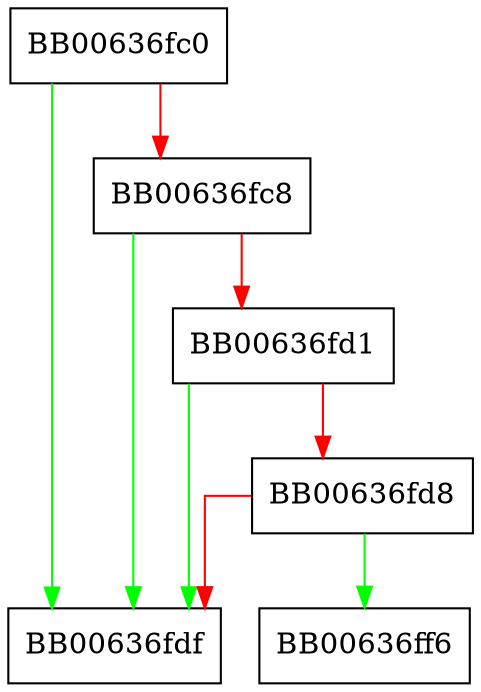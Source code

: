 digraph EVP_PKEY_CTX_get_rsa_padding {
  node [shape="box"];
  graph [splines=ortho];
  BB00636fc0 -> BB00636fdf [color="green"];
  BB00636fc0 -> BB00636fc8 [color="red"];
  BB00636fc8 -> BB00636fdf [color="green"];
  BB00636fc8 -> BB00636fd1 [color="red"];
  BB00636fd1 -> BB00636fdf [color="green"];
  BB00636fd1 -> BB00636fd8 [color="red"];
  BB00636fd8 -> BB00636ff6 [color="green"];
  BB00636fd8 -> BB00636fdf [color="red"];
}